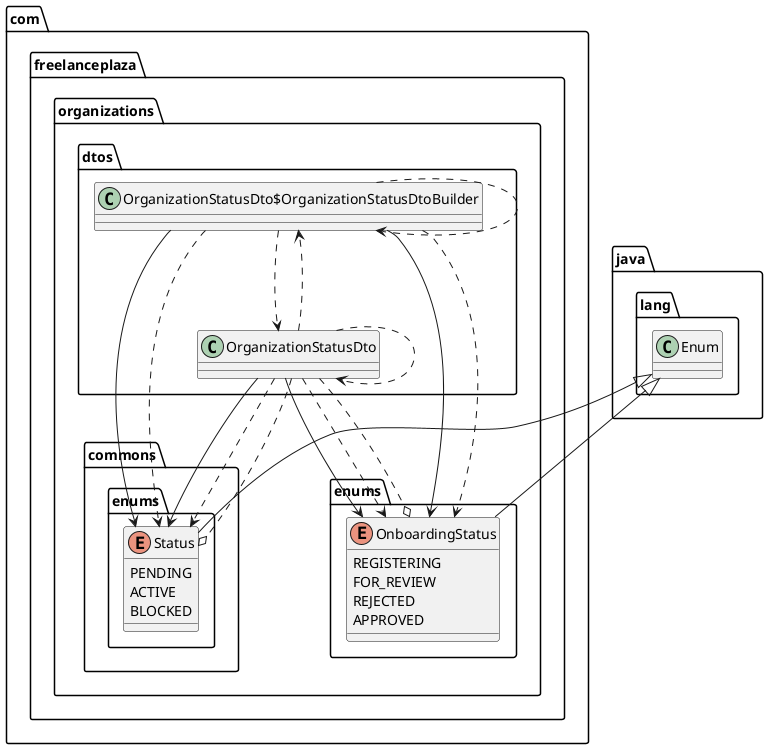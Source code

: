 @startuml
'https://plantuml.com/class-diagram

' GENERATE CLASS DIAGRAM ===========
' Generator       : it.brunasti.java.diagrammer.ClassDiagrammer
' Path            : [/Users/paolo/Work/Tadaah/fp-backend-commons/fp-http-client-dto/build/classes/java/main]
' Java Files Path : [/Users/paolo/Work/Tadaah/fp-backend-commons/fp-http-client-dto/src/main/java/]
' Configuration   : [/Users/paolo/IdeaProjects/mine/java-diagrammer/temp/tadaah/config.json]
' Generated at    : Fri Jan 17 09:59:02 CET 2025



' CLASSES =======
enum com.freelanceplaza.organizations.commons.enums.Status{
  PENDING
  ACTIVE
  BLOCKED
}
enum com.freelanceplaza.organizations.enums.OnboardingStatus{
  REGISTERING
  FOR_REVIEW
  REJECTED
  APPROVED
}
class com.freelanceplaza.organizations.dtos.OrganizationStatusDto$OrganizationStatusDtoBuilder
class com.freelanceplaza.organizations.dtos.OrganizationStatusDto

' INHERITANCES =======
java.lang.Enum <|-- com.freelanceplaza.organizations.commons.enums.Status
java.lang.Enum <|-- com.freelanceplaza.organizations.enums.OnboardingStatus

' IMPLEMENT INTERFACE =======

' FIELDS =======
com.freelanceplaza.organizations.dtos.OrganizationStatusDto$OrganizationStatusDtoBuilder --> com.freelanceplaza.organizations.commons.enums.Status
com.freelanceplaza.organizations.dtos.OrganizationStatusDto$OrganizationStatusDtoBuilder --> com.freelanceplaza.organizations.enums.OnboardingStatus
com.freelanceplaza.organizations.dtos.OrganizationStatusDto --> com.freelanceplaza.organizations.commons.enums.Status
com.freelanceplaza.organizations.dtos.OrganizationStatusDto --> com.freelanceplaza.organizations.enums.OnboardingStatus

' USES =======
com.freelanceplaza.organizations.dtos.OrganizationStatusDto$OrganizationStatusDtoBuilder ..> com.freelanceplaza.organizations.dtos.OrganizationStatusDto$OrganizationStatusDtoBuilder
com.freelanceplaza.organizations.dtos.OrganizationStatusDto$OrganizationStatusDtoBuilder ..> com.freelanceplaza.organizations.commons.enums.Status
com.freelanceplaza.organizations.dtos.OrganizationStatusDto$OrganizationStatusDtoBuilder ..> com.freelanceplaza.organizations.enums.OnboardingStatus
com.freelanceplaza.organizations.dtos.OrganizationStatusDto$OrganizationStatusDtoBuilder ..> com.freelanceplaza.organizations.dtos.OrganizationStatusDto
com.freelanceplaza.organizations.dtos.OrganizationStatusDto ..> com.freelanceplaza.organizations.dtos.OrganizationStatusDto$OrganizationStatusDtoBuilder
com.freelanceplaza.organizations.dtos.OrganizationStatusDto ..> com.freelanceplaza.organizations.commons.enums.Status
com.freelanceplaza.organizations.dtos.OrganizationStatusDto ..> com.freelanceplaza.organizations.enums.OnboardingStatus
com.freelanceplaza.organizations.dtos.OrganizationStatusDto ..> com.freelanceplaza.organizations.dtos.OrganizationStatusDto

' IMPORTS =======
' Java Files Path : /Users/paolo/Work/Tadaah/fp-backend-commons/fp-http-client-dto/src/main/java/
' com.freelanceplaza.organizations.commons.enums.Status

' com.freelanceplaza.organizations.enums.OnboardingStatus

' com.freelanceplaza.organizations.dtos.OrganizationStatusDto$OrganizationStatusDtoBuilder

' com.freelanceplaza.organizations.dtos.OrganizationStatusDto
com.freelanceplaza.organizations.dtos.OrganizationStatusDto ..o com.freelanceplaza.organizations.commons.enums.Status
com.freelanceplaza.organizations.dtos.OrganizationStatusDto ..o com.freelanceplaza.organizations.enums.OnboardingStatus



@enduml
